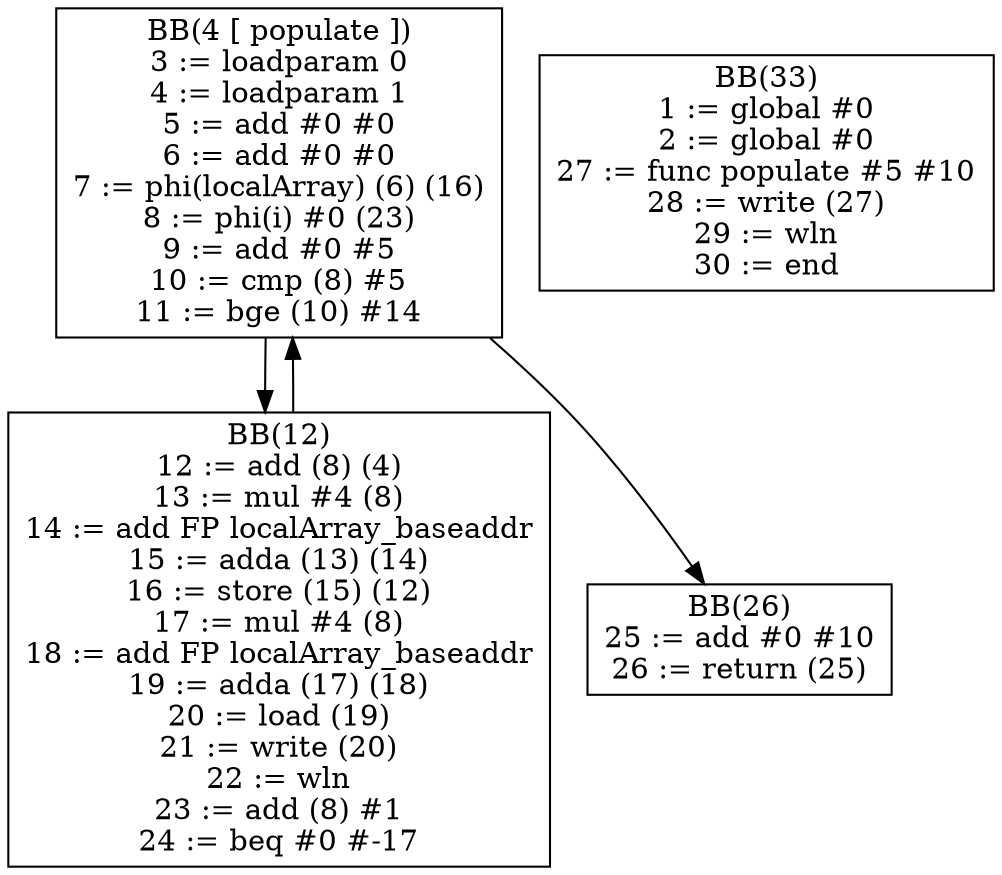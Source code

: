 digraph cfg {
BB4[shape = box, label = "BB(4 [ populate ])\n" + "3 := loadparam 0\n" + "4 := loadparam 1\n" + "5 := add #0 #0\n" + "6 := add #0 #0\n" + "7 := phi(localArray) (6) (16)\n" + "8 := phi(i) #0 (23)\n" + "9 := add #0 #5\n" + "10 := cmp (8) #5\n" + "11 := bge (10) #14\n"];
BB12[shape = box, label = "BB(12)\n" + "12 := add (8) (4)\n" + "13 := mul #4 (8)\n" + "14 := add FP localArray_baseaddr\n" + "15 := adda (13) (14)\n" + "16 := store (15) (12)\n" + "17 := mul #4 (8)\n" + "18 := add FP localArray_baseaddr\n" + "19 := adda (17) (18)\n" + "20 := load (19)\n" + "21 := write (20)\n" + "22 := wln\n" + "23 := add (8) #1\n" + "24 := beq #0 #-17\n"];
BB26[shape = box, label = "BB(26)\n" + "25 := add #0 #10\n" + "26 := return (25)\n"];
BB4 -> BB12;
BB4 -> BB26;
BB12 -> BB4;

BB33[shape = box, label = "BB(33)\n" + "1 := global #0\n" + "2 := global #0\n" + "27 := func populate #5 #10\n" + "28 := write (27)\n" + "29 := wln\n" + "30 := end\n"];
}
